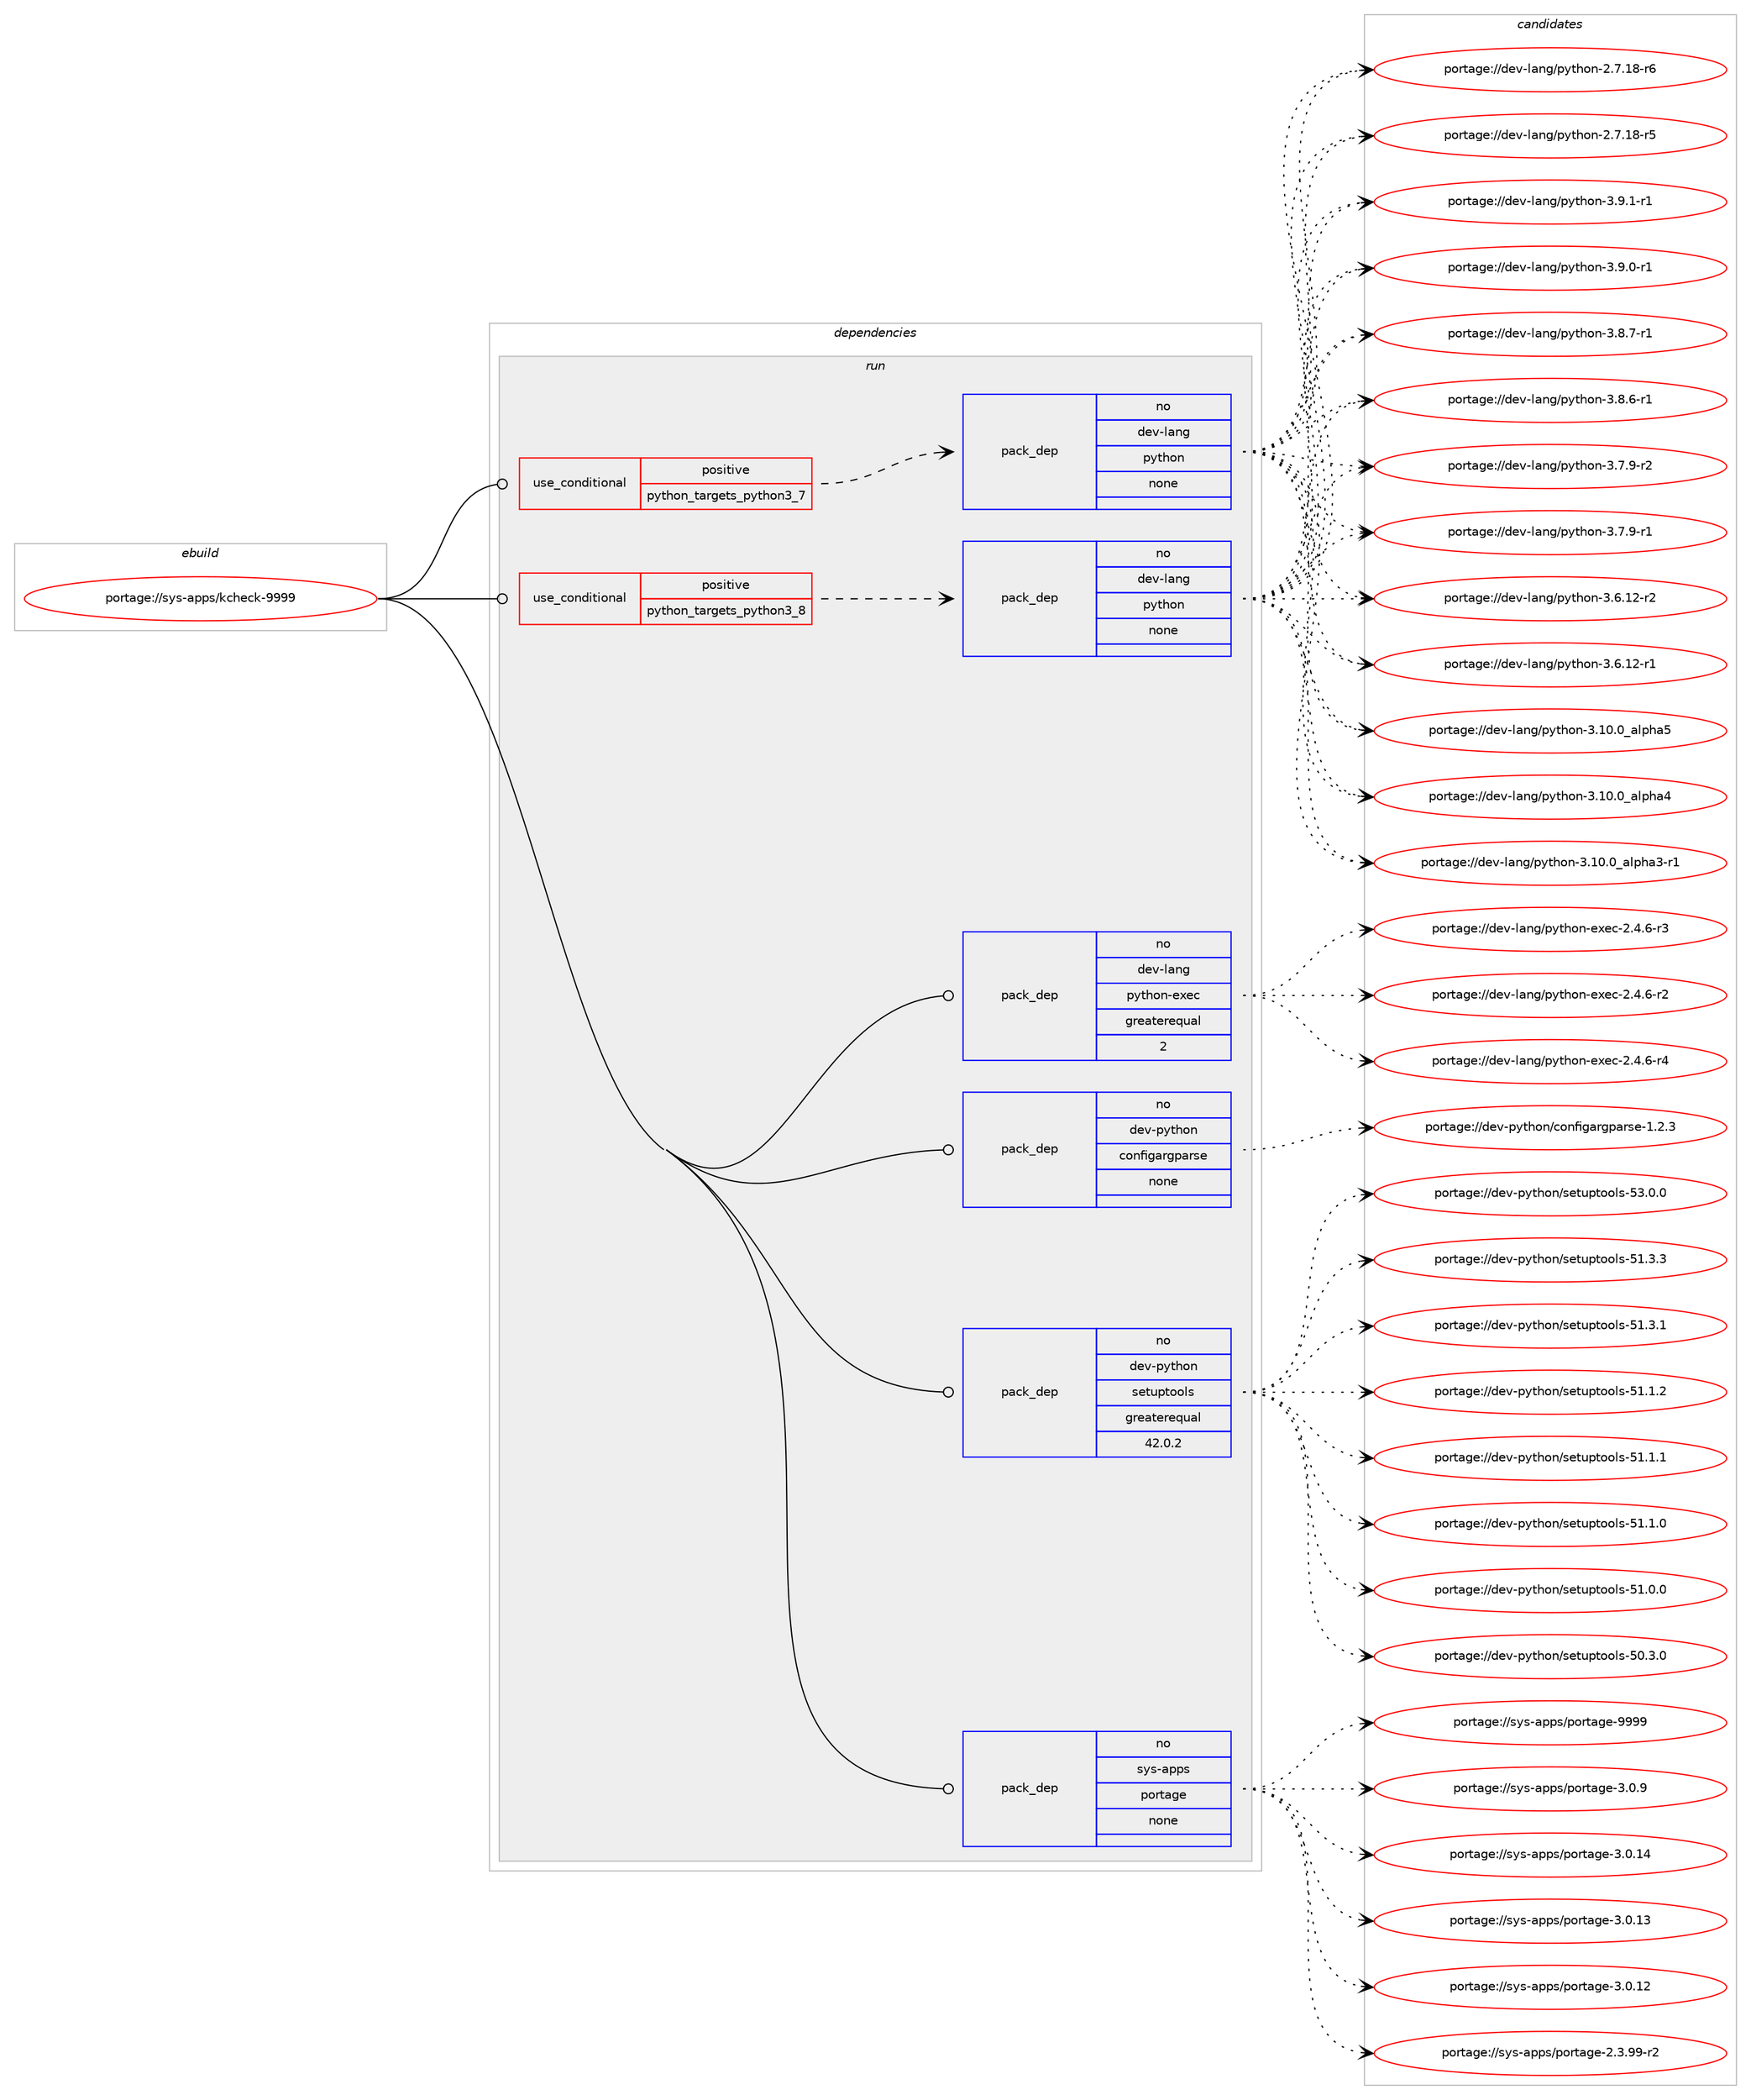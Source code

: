 digraph prolog {

# *************
# Graph options
# *************

newrank=true;
concentrate=true;
compound=true;
graph [rankdir=LR,fontname=Helvetica,fontsize=10,ranksep=1.5];#, ranksep=2.5, nodesep=0.2];
edge  [arrowhead=vee];
node  [fontname=Helvetica,fontsize=10];

# **********
# The ebuild
# **********

subgraph cluster_leftcol {
color=gray;
rank=same;
label=<<i>ebuild</i>>;
id [label="portage://sys-apps/kcheck-9999", color=red, width=4, href="../sys-apps/kcheck-9999.svg"];
}

# ****************
# The dependencies
# ****************

subgraph cluster_midcol {
color=gray;
label=<<i>dependencies</i>>;
subgraph cluster_compile {
fillcolor="#eeeeee";
style=filled;
label=<<i>compile</i>>;
}
subgraph cluster_compileandrun {
fillcolor="#eeeeee";
style=filled;
label=<<i>compile and run</i>>;
}
subgraph cluster_run {
fillcolor="#eeeeee";
style=filled;
label=<<i>run</i>>;
subgraph cond4043 {
dependency13397 [label=<<TABLE BORDER="0" CELLBORDER="1" CELLSPACING="0" CELLPADDING="4"><TR><TD ROWSPAN="3" CELLPADDING="10">use_conditional</TD></TR><TR><TD>positive</TD></TR><TR><TD>python_targets_python3_7</TD></TR></TABLE>>, shape=none, color=red];
subgraph pack9245 {
dependency13398 [label=<<TABLE BORDER="0" CELLBORDER="1" CELLSPACING="0" CELLPADDING="4" WIDTH="220"><TR><TD ROWSPAN="6" CELLPADDING="30">pack_dep</TD></TR><TR><TD WIDTH="110">no</TD></TR><TR><TD>dev-lang</TD></TR><TR><TD>python</TD></TR><TR><TD>none</TD></TR><TR><TD></TD></TR></TABLE>>, shape=none, color=blue];
}
dependency13397:e -> dependency13398:w [weight=20,style="dashed",arrowhead="vee"];
}
id:e -> dependency13397:w [weight=20,style="solid",arrowhead="odot"];
subgraph cond4044 {
dependency13399 [label=<<TABLE BORDER="0" CELLBORDER="1" CELLSPACING="0" CELLPADDING="4"><TR><TD ROWSPAN="3" CELLPADDING="10">use_conditional</TD></TR><TR><TD>positive</TD></TR><TR><TD>python_targets_python3_8</TD></TR></TABLE>>, shape=none, color=red];
subgraph pack9246 {
dependency13400 [label=<<TABLE BORDER="0" CELLBORDER="1" CELLSPACING="0" CELLPADDING="4" WIDTH="220"><TR><TD ROWSPAN="6" CELLPADDING="30">pack_dep</TD></TR><TR><TD WIDTH="110">no</TD></TR><TR><TD>dev-lang</TD></TR><TR><TD>python</TD></TR><TR><TD>none</TD></TR><TR><TD></TD></TR></TABLE>>, shape=none, color=blue];
}
dependency13399:e -> dependency13400:w [weight=20,style="dashed",arrowhead="vee"];
}
id:e -> dependency13399:w [weight=20,style="solid",arrowhead="odot"];
subgraph pack9247 {
dependency13401 [label=<<TABLE BORDER="0" CELLBORDER="1" CELLSPACING="0" CELLPADDING="4" WIDTH="220"><TR><TD ROWSPAN="6" CELLPADDING="30">pack_dep</TD></TR><TR><TD WIDTH="110">no</TD></TR><TR><TD>dev-lang</TD></TR><TR><TD>python-exec</TD></TR><TR><TD>greaterequal</TD></TR><TR><TD>2</TD></TR></TABLE>>, shape=none, color=blue];
}
id:e -> dependency13401:w [weight=20,style="solid",arrowhead="odot"];
subgraph pack9248 {
dependency13402 [label=<<TABLE BORDER="0" CELLBORDER="1" CELLSPACING="0" CELLPADDING="4" WIDTH="220"><TR><TD ROWSPAN="6" CELLPADDING="30">pack_dep</TD></TR><TR><TD WIDTH="110">no</TD></TR><TR><TD>dev-python</TD></TR><TR><TD>configargparse</TD></TR><TR><TD>none</TD></TR><TR><TD></TD></TR></TABLE>>, shape=none, color=blue];
}
id:e -> dependency13402:w [weight=20,style="solid",arrowhead="odot"];
subgraph pack9249 {
dependency13403 [label=<<TABLE BORDER="0" CELLBORDER="1" CELLSPACING="0" CELLPADDING="4" WIDTH="220"><TR><TD ROWSPAN="6" CELLPADDING="30">pack_dep</TD></TR><TR><TD WIDTH="110">no</TD></TR><TR><TD>dev-python</TD></TR><TR><TD>setuptools</TD></TR><TR><TD>greaterequal</TD></TR><TR><TD>42.0.2</TD></TR></TABLE>>, shape=none, color=blue];
}
id:e -> dependency13403:w [weight=20,style="solid",arrowhead="odot"];
subgraph pack9250 {
dependency13404 [label=<<TABLE BORDER="0" CELLBORDER="1" CELLSPACING="0" CELLPADDING="4" WIDTH="220"><TR><TD ROWSPAN="6" CELLPADDING="30">pack_dep</TD></TR><TR><TD WIDTH="110">no</TD></TR><TR><TD>sys-apps</TD></TR><TR><TD>portage</TD></TR><TR><TD>none</TD></TR><TR><TD></TD></TR></TABLE>>, shape=none, color=blue];
}
id:e -> dependency13404:w [weight=20,style="solid",arrowhead="odot"];
}
}

# **************
# The candidates
# **************

subgraph cluster_choices {
rank=same;
color=gray;
label=<<i>candidates</i>>;

subgraph choice9245 {
color=black;
nodesep=1;
choice1001011184510897110103471121211161041111104551465746494511449 [label="portage://dev-lang/python-3.9.1-r1", color=red, width=4,href="../dev-lang/python-3.9.1-r1.svg"];
choice1001011184510897110103471121211161041111104551465746484511449 [label="portage://dev-lang/python-3.9.0-r1", color=red, width=4,href="../dev-lang/python-3.9.0-r1.svg"];
choice1001011184510897110103471121211161041111104551465646554511449 [label="portage://dev-lang/python-3.8.7-r1", color=red, width=4,href="../dev-lang/python-3.8.7-r1.svg"];
choice1001011184510897110103471121211161041111104551465646544511449 [label="portage://dev-lang/python-3.8.6-r1", color=red, width=4,href="../dev-lang/python-3.8.6-r1.svg"];
choice1001011184510897110103471121211161041111104551465546574511450 [label="portage://dev-lang/python-3.7.9-r2", color=red, width=4,href="../dev-lang/python-3.7.9-r2.svg"];
choice1001011184510897110103471121211161041111104551465546574511449 [label="portage://dev-lang/python-3.7.9-r1", color=red, width=4,href="../dev-lang/python-3.7.9-r1.svg"];
choice100101118451089711010347112121116104111110455146544649504511450 [label="portage://dev-lang/python-3.6.12-r2", color=red, width=4,href="../dev-lang/python-3.6.12-r2.svg"];
choice100101118451089711010347112121116104111110455146544649504511449 [label="portage://dev-lang/python-3.6.12-r1", color=red, width=4,href="../dev-lang/python-3.6.12-r1.svg"];
choice1001011184510897110103471121211161041111104551464948464895971081121049753 [label="portage://dev-lang/python-3.10.0_alpha5", color=red, width=4,href="../dev-lang/python-3.10.0_alpha5.svg"];
choice1001011184510897110103471121211161041111104551464948464895971081121049752 [label="portage://dev-lang/python-3.10.0_alpha4", color=red, width=4,href="../dev-lang/python-3.10.0_alpha4.svg"];
choice10010111845108971101034711212111610411111045514649484648959710811210497514511449 [label="portage://dev-lang/python-3.10.0_alpha3-r1", color=red, width=4,href="../dev-lang/python-3.10.0_alpha3-r1.svg"];
choice100101118451089711010347112121116104111110455046554649564511454 [label="portage://dev-lang/python-2.7.18-r6", color=red, width=4,href="../dev-lang/python-2.7.18-r6.svg"];
choice100101118451089711010347112121116104111110455046554649564511453 [label="portage://dev-lang/python-2.7.18-r5", color=red, width=4,href="../dev-lang/python-2.7.18-r5.svg"];
dependency13398:e -> choice1001011184510897110103471121211161041111104551465746494511449:w [style=dotted,weight="100"];
dependency13398:e -> choice1001011184510897110103471121211161041111104551465746484511449:w [style=dotted,weight="100"];
dependency13398:e -> choice1001011184510897110103471121211161041111104551465646554511449:w [style=dotted,weight="100"];
dependency13398:e -> choice1001011184510897110103471121211161041111104551465646544511449:w [style=dotted,weight="100"];
dependency13398:e -> choice1001011184510897110103471121211161041111104551465546574511450:w [style=dotted,weight="100"];
dependency13398:e -> choice1001011184510897110103471121211161041111104551465546574511449:w [style=dotted,weight="100"];
dependency13398:e -> choice100101118451089711010347112121116104111110455146544649504511450:w [style=dotted,weight="100"];
dependency13398:e -> choice100101118451089711010347112121116104111110455146544649504511449:w [style=dotted,weight="100"];
dependency13398:e -> choice1001011184510897110103471121211161041111104551464948464895971081121049753:w [style=dotted,weight="100"];
dependency13398:e -> choice1001011184510897110103471121211161041111104551464948464895971081121049752:w [style=dotted,weight="100"];
dependency13398:e -> choice10010111845108971101034711212111610411111045514649484648959710811210497514511449:w [style=dotted,weight="100"];
dependency13398:e -> choice100101118451089711010347112121116104111110455046554649564511454:w [style=dotted,weight="100"];
dependency13398:e -> choice100101118451089711010347112121116104111110455046554649564511453:w [style=dotted,weight="100"];
}
subgraph choice9246 {
color=black;
nodesep=1;
choice1001011184510897110103471121211161041111104551465746494511449 [label="portage://dev-lang/python-3.9.1-r1", color=red, width=4,href="../dev-lang/python-3.9.1-r1.svg"];
choice1001011184510897110103471121211161041111104551465746484511449 [label="portage://dev-lang/python-3.9.0-r1", color=red, width=4,href="../dev-lang/python-3.9.0-r1.svg"];
choice1001011184510897110103471121211161041111104551465646554511449 [label="portage://dev-lang/python-3.8.7-r1", color=red, width=4,href="../dev-lang/python-3.8.7-r1.svg"];
choice1001011184510897110103471121211161041111104551465646544511449 [label="portage://dev-lang/python-3.8.6-r1", color=red, width=4,href="../dev-lang/python-3.8.6-r1.svg"];
choice1001011184510897110103471121211161041111104551465546574511450 [label="portage://dev-lang/python-3.7.9-r2", color=red, width=4,href="../dev-lang/python-3.7.9-r2.svg"];
choice1001011184510897110103471121211161041111104551465546574511449 [label="portage://dev-lang/python-3.7.9-r1", color=red, width=4,href="../dev-lang/python-3.7.9-r1.svg"];
choice100101118451089711010347112121116104111110455146544649504511450 [label="portage://dev-lang/python-3.6.12-r2", color=red, width=4,href="../dev-lang/python-3.6.12-r2.svg"];
choice100101118451089711010347112121116104111110455146544649504511449 [label="portage://dev-lang/python-3.6.12-r1", color=red, width=4,href="../dev-lang/python-3.6.12-r1.svg"];
choice1001011184510897110103471121211161041111104551464948464895971081121049753 [label="portage://dev-lang/python-3.10.0_alpha5", color=red, width=4,href="../dev-lang/python-3.10.0_alpha5.svg"];
choice1001011184510897110103471121211161041111104551464948464895971081121049752 [label="portage://dev-lang/python-3.10.0_alpha4", color=red, width=4,href="../dev-lang/python-3.10.0_alpha4.svg"];
choice10010111845108971101034711212111610411111045514649484648959710811210497514511449 [label="portage://dev-lang/python-3.10.0_alpha3-r1", color=red, width=4,href="../dev-lang/python-3.10.0_alpha3-r1.svg"];
choice100101118451089711010347112121116104111110455046554649564511454 [label="portage://dev-lang/python-2.7.18-r6", color=red, width=4,href="../dev-lang/python-2.7.18-r6.svg"];
choice100101118451089711010347112121116104111110455046554649564511453 [label="portage://dev-lang/python-2.7.18-r5", color=red, width=4,href="../dev-lang/python-2.7.18-r5.svg"];
dependency13400:e -> choice1001011184510897110103471121211161041111104551465746494511449:w [style=dotted,weight="100"];
dependency13400:e -> choice1001011184510897110103471121211161041111104551465746484511449:w [style=dotted,weight="100"];
dependency13400:e -> choice1001011184510897110103471121211161041111104551465646554511449:w [style=dotted,weight="100"];
dependency13400:e -> choice1001011184510897110103471121211161041111104551465646544511449:w [style=dotted,weight="100"];
dependency13400:e -> choice1001011184510897110103471121211161041111104551465546574511450:w [style=dotted,weight="100"];
dependency13400:e -> choice1001011184510897110103471121211161041111104551465546574511449:w [style=dotted,weight="100"];
dependency13400:e -> choice100101118451089711010347112121116104111110455146544649504511450:w [style=dotted,weight="100"];
dependency13400:e -> choice100101118451089711010347112121116104111110455146544649504511449:w [style=dotted,weight="100"];
dependency13400:e -> choice1001011184510897110103471121211161041111104551464948464895971081121049753:w [style=dotted,weight="100"];
dependency13400:e -> choice1001011184510897110103471121211161041111104551464948464895971081121049752:w [style=dotted,weight="100"];
dependency13400:e -> choice10010111845108971101034711212111610411111045514649484648959710811210497514511449:w [style=dotted,weight="100"];
dependency13400:e -> choice100101118451089711010347112121116104111110455046554649564511454:w [style=dotted,weight="100"];
dependency13400:e -> choice100101118451089711010347112121116104111110455046554649564511453:w [style=dotted,weight="100"];
}
subgraph choice9247 {
color=black;
nodesep=1;
choice10010111845108971101034711212111610411111045101120101994550465246544511452 [label="portage://dev-lang/python-exec-2.4.6-r4", color=red, width=4,href="../dev-lang/python-exec-2.4.6-r4.svg"];
choice10010111845108971101034711212111610411111045101120101994550465246544511451 [label="portage://dev-lang/python-exec-2.4.6-r3", color=red, width=4,href="../dev-lang/python-exec-2.4.6-r3.svg"];
choice10010111845108971101034711212111610411111045101120101994550465246544511450 [label="portage://dev-lang/python-exec-2.4.6-r2", color=red, width=4,href="../dev-lang/python-exec-2.4.6-r2.svg"];
dependency13401:e -> choice10010111845108971101034711212111610411111045101120101994550465246544511452:w [style=dotted,weight="100"];
dependency13401:e -> choice10010111845108971101034711212111610411111045101120101994550465246544511451:w [style=dotted,weight="100"];
dependency13401:e -> choice10010111845108971101034711212111610411111045101120101994550465246544511450:w [style=dotted,weight="100"];
}
subgraph choice9248 {
color=black;
nodesep=1;
choice1001011184511212111610411111047991111101021051039711410311297114115101454946504651 [label="portage://dev-python/configargparse-1.2.3", color=red, width=4,href="../dev-python/configargparse-1.2.3.svg"];
dependency13402:e -> choice1001011184511212111610411111047991111101021051039711410311297114115101454946504651:w [style=dotted,weight="100"];
}
subgraph choice9249 {
color=black;
nodesep=1;
choice100101118451121211161041111104711510111611711211611111110811545535146484648 [label="portage://dev-python/setuptools-53.0.0", color=red, width=4,href="../dev-python/setuptools-53.0.0.svg"];
choice100101118451121211161041111104711510111611711211611111110811545534946514651 [label="portage://dev-python/setuptools-51.3.3", color=red, width=4,href="../dev-python/setuptools-51.3.3.svg"];
choice100101118451121211161041111104711510111611711211611111110811545534946514649 [label="portage://dev-python/setuptools-51.3.1", color=red, width=4,href="../dev-python/setuptools-51.3.1.svg"];
choice100101118451121211161041111104711510111611711211611111110811545534946494650 [label="portage://dev-python/setuptools-51.1.2", color=red, width=4,href="../dev-python/setuptools-51.1.2.svg"];
choice100101118451121211161041111104711510111611711211611111110811545534946494649 [label="portage://dev-python/setuptools-51.1.1", color=red, width=4,href="../dev-python/setuptools-51.1.1.svg"];
choice100101118451121211161041111104711510111611711211611111110811545534946494648 [label="portage://dev-python/setuptools-51.1.0", color=red, width=4,href="../dev-python/setuptools-51.1.0.svg"];
choice100101118451121211161041111104711510111611711211611111110811545534946484648 [label="portage://dev-python/setuptools-51.0.0", color=red, width=4,href="../dev-python/setuptools-51.0.0.svg"];
choice100101118451121211161041111104711510111611711211611111110811545534846514648 [label="portage://dev-python/setuptools-50.3.0", color=red, width=4,href="../dev-python/setuptools-50.3.0.svg"];
dependency13403:e -> choice100101118451121211161041111104711510111611711211611111110811545535146484648:w [style=dotted,weight="100"];
dependency13403:e -> choice100101118451121211161041111104711510111611711211611111110811545534946514651:w [style=dotted,weight="100"];
dependency13403:e -> choice100101118451121211161041111104711510111611711211611111110811545534946514649:w [style=dotted,weight="100"];
dependency13403:e -> choice100101118451121211161041111104711510111611711211611111110811545534946494650:w [style=dotted,weight="100"];
dependency13403:e -> choice100101118451121211161041111104711510111611711211611111110811545534946494649:w [style=dotted,weight="100"];
dependency13403:e -> choice100101118451121211161041111104711510111611711211611111110811545534946494648:w [style=dotted,weight="100"];
dependency13403:e -> choice100101118451121211161041111104711510111611711211611111110811545534946484648:w [style=dotted,weight="100"];
dependency13403:e -> choice100101118451121211161041111104711510111611711211611111110811545534846514648:w [style=dotted,weight="100"];
}
subgraph choice9250 {
color=black;
nodesep=1;
choice115121115459711211211547112111114116971031014557575757 [label="portage://sys-apps/portage-9999", color=red, width=4,href="../sys-apps/portage-9999.svg"];
choice11512111545971121121154711211111411697103101455146484657 [label="portage://sys-apps/portage-3.0.9", color=red, width=4,href="../sys-apps/portage-3.0.9.svg"];
choice1151211154597112112115471121111141169710310145514648464952 [label="portage://sys-apps/portage-3.0.14", color=red, width=4,href="../sys-apps/portage-3.0.14.svg"];
choice1151211154597112112115471121111141169710310145514648464951 [label="portage://sys-apps/portage-3.0.13", color=red, width=4,href="../sys-apps/portage-3.0.13.svg"];
choice1151211154597112112115471121111141169710310145514648464950 [label="portage://sys-apps/portage-3.0.12", color=red, width=4,href="../sys-apps/portage-3.0.12.svg"];
choice11512111545971121121154711211111411697103101455046514657574511450 [label="portage://sys-apps/portage-2.3.99-r2", color=red, width=4,href="../sys-apps/portage-2.3.99-r2.svg"];
dependency13404:e -> choice115121115459711211211547112111114116971031014557575757:w [style=dotted,weight="100"];
dependency13404:e -> choice11512111545971121121154711211111411697103101455146484657:w [style=dotted,weight="100"];
dependency13404:e -> choice1151211154597112112115471121111141169710310145514648464952:w [style=dotted,weight="100"];
dependency13404:e -> choice1151211154597112112115471121111141169710310145514648464951:w [style=dotted,weight="100"];
dependency13404:e -> choice1151211154597112112115471121111141169710310145514648464950:w [style=dotted,weight="100"];
dependency13404:e -> choice11512111545971121121154711211111411697103101455046514657574511450:w [style=dotted,weight="100"];
}
}

}
